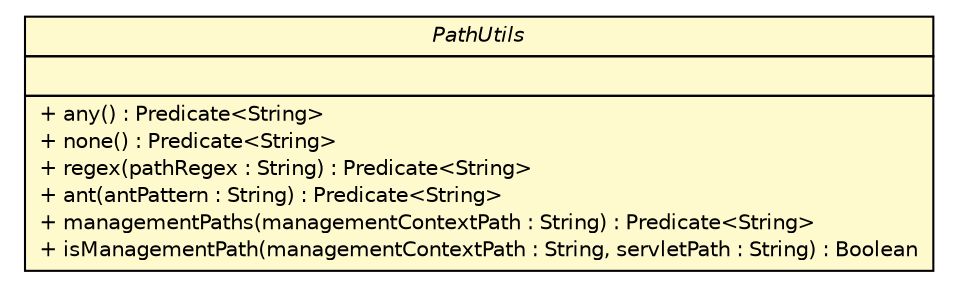 #!/usr/local/bin/dot
#
# Class diagram 
# Generated by UMLGraph version R5_6-24-gf6e263 (http://www.umlgraph.org/)
#

digraph G {
	edge [fontname="Helvetica",fontsize=10,labelfontname="Helvetica",labelfontsize=10];
	node [fontname="Helvetica",fontsize=10,shape=plaintext];
	nodesep=0.25;
	ranksep=0.5;
	// cn.home1.oss.boot.autoconfigure.PathUtils
	c4901 [label=<<table title="cn.home1.oss.boot.autoconfigure.PathUtils" border="0" cellborder="1" cellspacing="0" cellpadding="2" port="p" bgcolor="lemonChiffon" href="./PathUtils.html">
		<tr><td><table border="0" cellspacing="0" cellpadding="1">
<tr><td align="center" balign="center"><font face="Helvetica-Oblique"> PathUtils </font></td></tr>
		</table></td></tr>
		<tr><td><table border="0" cellspacing="0" cellpadding="1">
<tr><td align="left" balign="left">  </td></tr>
		</table></td></tr>
		<tr><td><table border="0" cellspacing="0" cellpadding="1">
<tr><td align="left" balign="left"> + any() : Predicate&lt;String&gt; </td></tr>
<tr><td align="left" balign="left"> + none() : Predicate&lt;String&gt; </td></tr>
<tr><td align="left" balign="left"> + regex(pathRegex : String) : Predicate&lt;String&gt; </td></tr>
<tr><td align="left" balign="left"> + ant(antPattern : String) : Predicate&lt;String&gt; </td></tr>
<tr><td align="left" balign="left"> + managementPaths(managementContextPath : String) : Predicate&lt;String&gt; </td></tr>
<tr><td align="left" balign="left"> + isManagementPath(managementContextPath : String, servletPath : String) : Boolean </td></tr>
		</table></td></tr>
		</table>>, URL="./PathUtils.html", fontname="Helvetica", fontcolor="black", fontsize=10.0];
}

